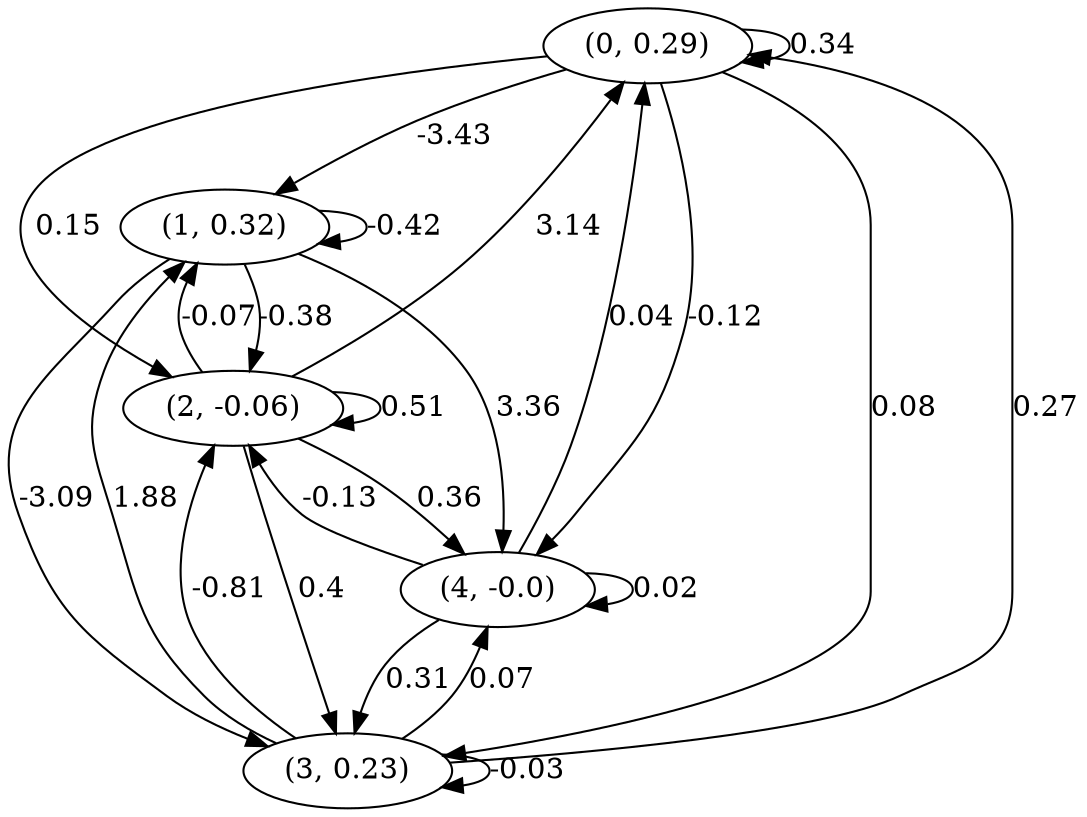 digraph {
    0 [ label = "(0, 0.29)" ]
    1 [ label = "(1, 0.32)" ]
    2 [ label = "(2, -0.06)" ]
    3 [ label = "(3, 0.23)" ]
    4 [ label = "(4, -0.0)" ]
    0 -> 0 [ label = "0.34" ]
    1 -> 1 [ label = "-0.42" ]
    2 -> 2 [ label = "0.51" ]
    3 -> 3 [ label = "-0.03" ]
    4 -> 4 [ label = "0.02" ]
    2 -> 0 [ label = "3.14" ]
    3 -> 0 [ label = "0.27" ]
    4 -> 0 [ label = "0.04" ]
    0 -> 1 [ label = "-3.43" ]
    2 -> 1 [ label = "-0.07" ]
    3 -> 1 [ label = "1.88" ]
    0 -> 2 [ label = "0.15" ]
    1 -> 2 [ label = "-0.38" ]
    3 -> 2 [ label = "-0.81" ]
    4 -> 2 [ label = "-0.13" ]
    0 -> 3 [ label = "0.08" ]
    1 -> 3 [ label = "-3.09" ]
    2 -> 3 [ label = "0.4" ]
    4 -> 3 [ label = "0.31" ]
    0 -> 4 [ label = "-0.12" ]
    1 -> 4 [ label = "3.36" ]
    2 -> 4 [ label = "0.36" ]
    3 -> 4 [ label = "0.07" ]
}

